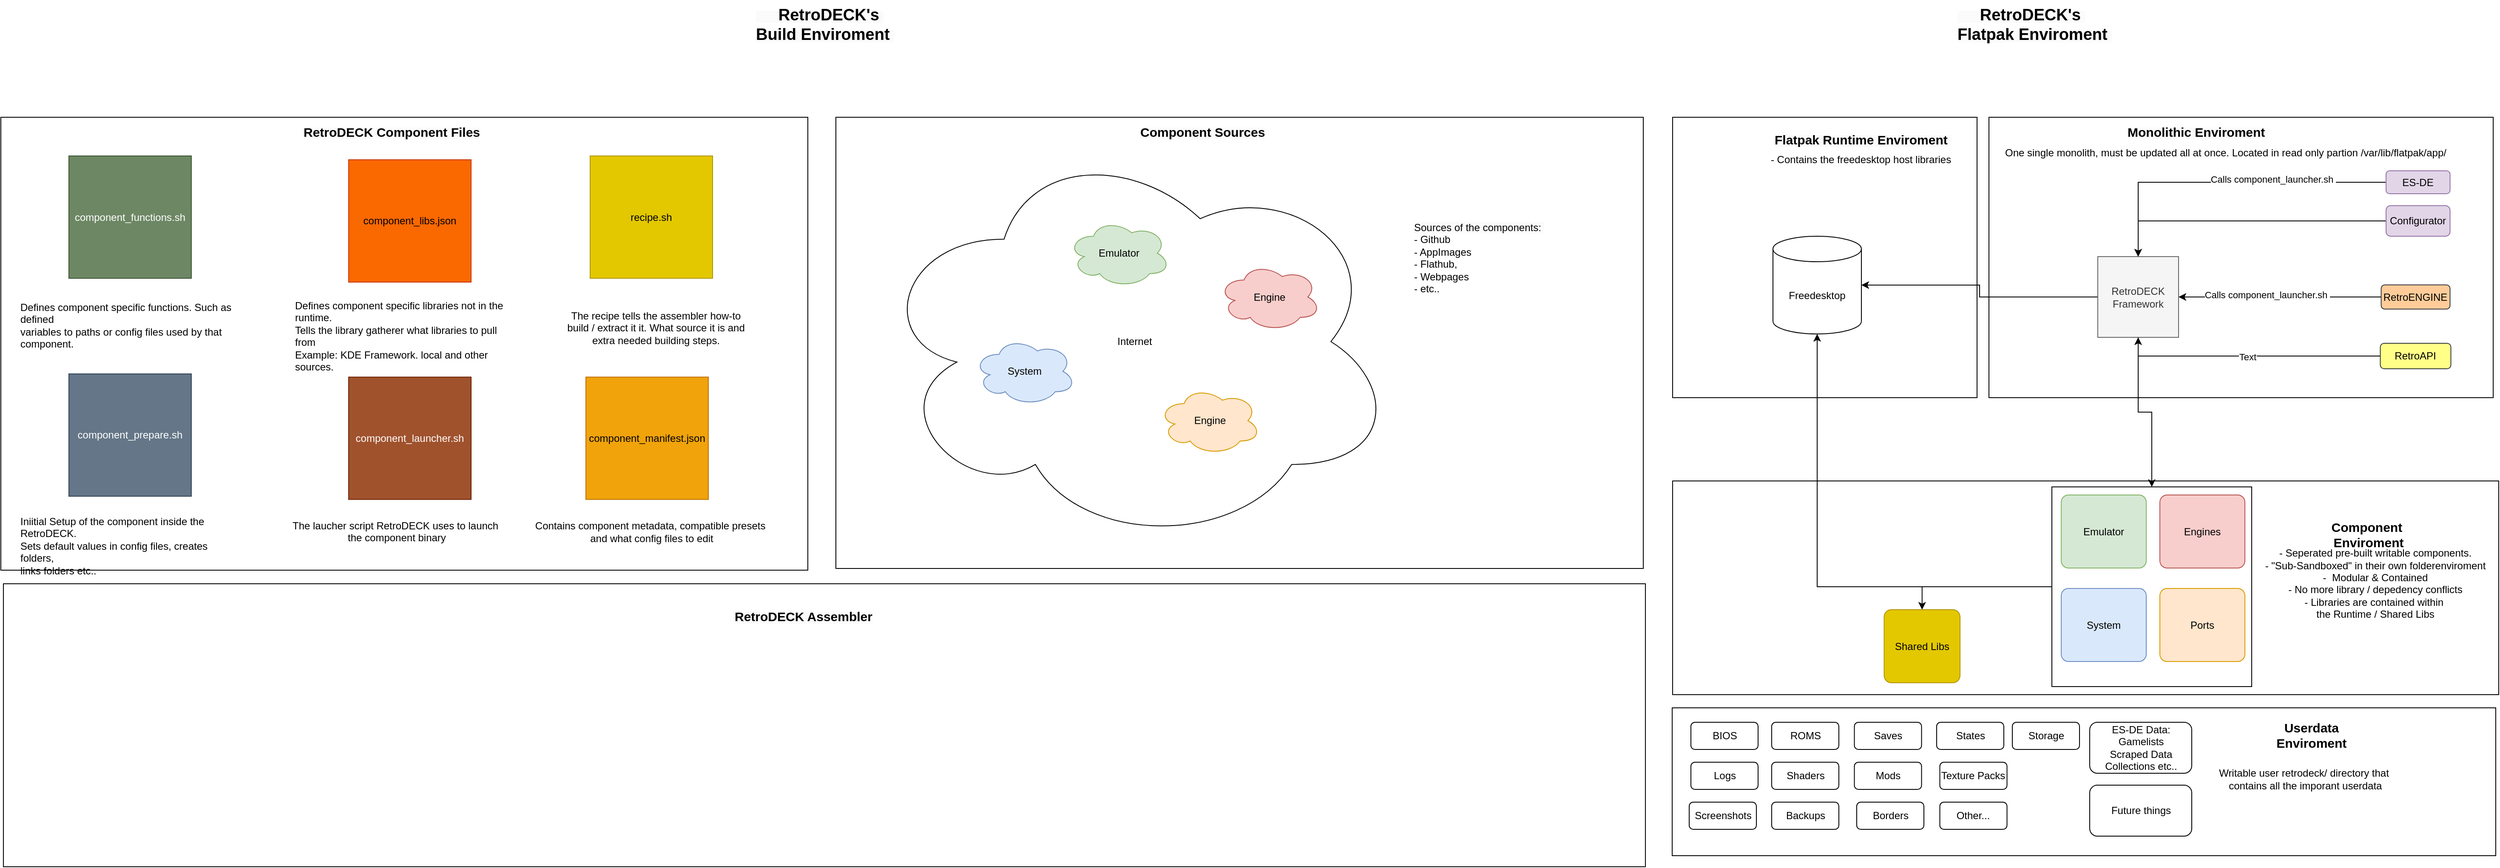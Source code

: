 <mxfile version="26.1.1">
  <diagram id="C5RBs43oDa-KdzZeNtuy" name="Page-1">
    <mxGraphModel dx="3341" dy="982" grid="0" gridSize="10" guides="1" tooltips="1" connect="1" arrows="1" fold="1" page="1" pageScale="1" pageWidth="827" pageHeight="1169" math="0" shadow="0">
      <root>
        <mxCell id="WIyWlLk6GJQsqaUBKTNV-0" />
        <mxCell id="WIyWlLk6GJQsqaUBKTNV-1" parent="WIyWlLk6GJQsqaUBKTNV-0" />
        <mxCell id="R8GE2cncRJ5NsJc9hilz-21" value="" style="rounded=0;whiteSpace=wrap;html=1;" parent="WIyWlLk6GJQsqaUBKTNV-1" vertex="1">
          <mxGeometry x="-1515" y="254" width="949" height="533" as="geometry" />
        </mxCell>
        <mxCell id="qwhE0w0FxsXlQZNN2_wr-5" value="" style="rounded=0;whiteSpace=wrap;html=1;" parent="WIyWlLk6GJQsqaUBKTNV-1" vertex="1">
          <mxGeometry x="451" y="254" width="358" height="330" as="geometry" />
        </mxCell>
        <mxCell id="OuoUqL45pFMJoiZTeWef-0" value="" style="rounded=0;whiteSpace=wrap;html=1;" parent="WIyWlLk6GJQsqaUBKTNV-1" vertex="1">
          <mxGeometry x="823" y="254" width="593" height="330" as="geometry" />
        </mxCell>
        <mxCell id="OuoUqL45pFMJoiZTeWef-11" value="One single monolith, must be updated all at once. Located in read only partion /var/lib/flatpak/app/" style="text;html=1;align=center;verticalAlign=middle;resizable=0;points=[];autosize=1;strokeColor=none;fillColor=none;" parent="WIyWlLk6GJQsqaUBKTNV-1" vertex="1">
          <mxGeometry x="832" y="283" width="537" height="26" as="geometry" />
        </mxCell>
        <mxCell id="OuoUqL45pFMJoiZTeWef-20" value="" style="rounded=0;whiteSpace=wrap;html=1;" parent="WIyWlLk6GJQsqaUBKTNV-1" vertex="1">
          <mxGeometry x="450.5" y="949" width="968.5" height="174" as="geometry" />
        </mxCell>
        <mxCell id="OuoUqL45pFMJoiZTeWef-32" value="&lt;span style=&quot;color: rgba(0, 0, 0, 0); font-family: monospace; font-size: 0px; text-align: start; text-wrap-mode: nowrap;&quot;&gt;%3CmxGraphModel%3E%3Croot%3E%3CmxCell%20id%3D%220%22%2F%3E%3CmxCell%20id%3D%221%22%20parent%3D%220%22%2F%3E%3CmxCell%20id%3D%222%22%20value%3D%22The%20user%2C%20you!%22%20style%3D%22shape%3DumlActor%3BverticalLabelPosition%3Dbottom%3BverticalAlign%3Dtop%3Bhtml%3D1%3BoutlineConnect%3D0%3B%22%20vertex%3D%221%22%20parent%3D%221%22%3E%3CmxGeometry%20x%3D%221028%22%20y%3D%22425%22%20width%3D%2262%22%20height%3D%22115%22%20as%3D%22geometry%22%2F%3E%3C%2FmxCell%3E%3C%2Froot%3E%3C%2FmxGraphModel%3E&lt;/span&gt;&lt;span style=&quot;color: rgba(0, 0, 0, 0); font-family: monospace; font-size: 0px; text-align: start; text-wrap-mode: nowrap;&quot;&gt;%3CmxGraphModel%3E%3Croot%3E%3CmxCell%20id%3D%220%22%2F%3E%3CmxCell%20id%3D%221%22%20parent%3D%220%22%2F%3E%3CmxCell%20id%3D%222%22%20value%3D%22The%20user%2C%20you!%22%20style%3D%22shape%3DumlActor%3BverticalLabelPosition%3Dbottom%3BverticalAlign%3Dtop%3Bhtml%3D1%3BoutlineConnect%3D0%3B%22%20vertex%3D%221%22%20parent%3D%221%22%3E%3CmxGeometry%20x%3D%221028%22%20y%3D%22425%22%20width%3D%2262%22%20height%3D%22115%22%20as%3D%22geometry%22%2F%3E%3C%2FmxCell%3E%3C%2Froot%3E%3C%2FmxGraphModel%3E&lt;/span&gt;" style="rounded=0;whiteSpace=wrap;html=1;" parent="WIyWlLk6GJQsqaUBKTNV-1" vertex="1">
          <mxGeometry x="451" y="682" width="971.5" height="251.5" as="geometry" />
        </mxCell>
        <mxCell id="OuoUqL45pFMJoiZTeWef-33" value="&lt;b&gt;&lt;font style=&quot;font-size: 15px;&quot;&gt;Component&amp;nbsp;&lt;/font&gt;&lt;/b&gt;&lt;div&gt;&lt;b&gt;&lt;font style=&quot;font-size: 15px;&quot;&gt;&lt;span style=&quot;background-color: transparent; color: light-dark(rgb(0, 0, 0), rgb(255, 255, 255));&quot;&gt;Enviroment&lt;/span&gt;&lt;/font&gt;&lt;/b&gt;&lt;/div&gt;" style="text;html=1;align=center;verticalAlign=middle;resizable=0;points=[];autosize=1;strokeColor=none;fillColor=#FFFFFF;" parent="WIyWlLk6GJQsqaUBKTNV-1" vertex="1">
          <mxGeometry x="1216" y="720.5" width="106" height="48" as="geometry" />
        </mxCell>
        <mxCell id="qwhE0w0FxsXlQZNN2_wr-10" style="edgeStyle=orthogonalEdgeStyle;rounded=0;orthogonalLoop=1;jettySize=auto;html=1;exitX=0;exitY=0.5;exitDx=0;exitDy=0;entryX=0.5;entryY=0;entryDx=0;entryDy=0;" parent="WIyWlLk6GJQsqaUBKTNV-1" source="qwhE0w0FxsXlQZNN2_wr-2" target="R8GE2cncRJ5NsJc9hilz-14" edge="1">
          <mxGeometry relative="1" as="geometry" />
        </mxCell>
        <mxCell id="FgqwCqBZ75LpmGlxzHzh-0" style="edgeStyle=orthogonalEdgeStyle;rounded=0;orthogonalLoop=1;jettySize=auto;html=1;" edge="1" parent="WIyWlLk6GJQsqaUBKTNV-1" source="qwhE0w0FxsXlQZNN2_wr-2" target="qwhE0w0FxsXlQZNN2_wr-6">
          <mxGeometry relative="1" as="geometry" />
        </mxCell>
        <mxCell id="qwhE0w0FxsXlQZNN2_wr-2" value="" style="whiteSpace=wrap;html=1;aspect=fixed;" parent="WIyWlLk6GJQsqaUBKTNV-1" vertex="1">
          <mxGeometry x="897" y="689" width="235" height="235" as="geometry" />
        </mxCell>
        <mxCell id="OuoUqL45pFMJoiZTeWef-26" value="System" style="rounded=1;arcSize=10;whiteSpace=wrap;html=1;align=center;fillColor=#dae8fc;strokeColor=#6c8ebf;" parent="WIyWlLk6GJQsqaUBKTNV-1" vertex="1">
          <mxGeometry x="908" y="808.5" width="100" height="86" as="geometry" />
        </mxCell>
        <mxCell id="OuoUqL45pFMJoiZTeWef-28" value="Emulator" style="rounded=1;arcSize=10;whiteSpace=wrap;html=1;align=center;fillColor=#d5e8d4;strokeColor=#82b366;" parent="WIyWlLk6GJQsqaUBKTNV-1" vertex="1">
          <mxGeometry x="908" y="698.5" width="100" height="86" as="geometry" />
        </mxCell>
        <mxCell id="OuoUqL45pFMJoiZTeWef-27" value="Engines" style="rounded=1;arcSize=10;whiteSpace=wrap;html=1;align=center;fillColor=#f8cecc;strokeColor=#b85450;" parent="WIyWlLk6GJQsqaUBKTNV-1" vertex="1">
          <mxGeometry x="1024" y="698.5" width="100" height="86" as="geometry" />
        </mxCell>
        <mxCell id="74874o3dXP4FYjgvOYhN-67" value="&lt;b style=&quot;forced-color-adjust: none; color: rgb(0, 0, 0); font-family: Helvetica; font-size: 12px; font-style: normal; font-variant-ligatures: normal; font-variant-caps: normal; letter-spacing: normal; orphans: 2; text-align: center; text-indent: 0px; text-transform: none; widows: 2; word-spacing: 0px; -webkit-text-stroke-width: 0px; white-space: nowrap; background-color: rgb(251, 251, 251); text-decoration-thickness: initial; text-decoration-style: initial; text-decoration-color: initial;&quot;&gt;&lt;font style=&quot;forced-color-adjust: none; font-size: 15px;&quot;&gt;&lt;br style=&quot;forced-color-adjust: none;&quot;&gt;Monolithic&amp;nbsp;&lt;span style=&quot;forced-color-adjust: none; background-color: transparent; color: light-dark(rgb(0, 0, 0), rgb(255, 255, 255));&quot;&gt;Enviroment&amp;nbsp;&lt;/span&gt;&lt;/font&gt;&lt;/b&gt;" style="text;whiteSpace=wrap;html=1;" parent="WIyWlLk6GJQsqaUBKTNV-1" vertex="1">
          <mxGeometry x="983.75" y="238" width="195" height="58" as="geometry" />
        </mxCell>
        <mxCell id="74874o3dXP4FYjgvOYhN-69" value="&lt;b&gt;&lt;font style=&quot;font-size: 15px;&quot;&gt;Userdata&amp;nbsp;&lt;/font&gt;&lt;/b&gt;&lt;div&gt;&lt;b&gt;&lt;font style=&quot;font-size: 15px;&quot;&gt;&lt;span style=&quot;background-color: transparent; color: light-dark(rgb(0, 0, 0), rgb(255, 255, 255));&quot;&gt;Enviroment&amp;nbsp;&lt;/span&gt;&lt;/font&gt;&lt;/b&gt;&lt;/div&gt;" style="text;html=1;align=center;verticalAlign=middle;resizable=0;points=[];autosize=1;strokeColor=none;fillColor=none;" parent="WIyWlLk6GJQsqaUBKTNV-1" vertex="1">
          <mxGeometry x="1151.5" y="957" width="105" height="48" as="geometry" />
        </mxCell>
        <mxCell id="74874o3dXP4FYjgvOYhN-70" value="&lt;b style=&quot;forced-color-adjust: none; color: rgb(0, 0, 0); font-family: Helvetica; font-style: normal; font-variant-ligatures: normal; font-variant-caps: normal; letter-spacing: normal; orphans: 2; text-align: center; text-indent: 0px; text-transform: none; widows: 2; word-spacing: 0px; -webkit-text-stroke-width: 0px; white-space: nowrap; background-color: rgb(251, 251, 251); text-decoration-thickness: initial; text-decoration-style: initial; text-decoration-color: initial;&quot;&gt;&lt;font style=&quot;forced-color-adjust: none; font-size: 19px;&quot;&gt;&amp;nbsp; &amp;nbsp; &amp;nbsp;RetroDECK&#39;s&amp;nbsp;&lt;/font&gt;&lt;/b&gt;&lt;div&gt;&lt;b style=&quot;forced-color-adjust: none; color: rgb(0, 0, 0); font-family: Helvetica; font-style: normal; font-variant-ligatures: normal; font-variant-caps: normal; letter-spacing: normal; orphans: 2; text-align: center; text-indent: 0px; text-transform: none; widows: 2; word-spacing: 0px; -webkit-text-stroke-width: 0px; white-space: nowrap; background-color: rgb(251, 251, 251); text-decoration-thickness: initial; text-decoration-style: initial; text-decoration-color: initial;&quot;&gt;&lt;font style=&quot;forced-color-adjust: none; font-size: 19px;&quot;&gt;Flatpak&amp;nbsp;&lt;span style=&quot;forced-color-adjust: none; background-color: transparent; color: light-dark(rgb(0, 0, 0), rgb(255, 255, 255));&quot;&gt;Enviroment&amp;nbsp;&lt;/span&gt;&lt;/font&gt;&lt;/b&gt;&lt;/div&gt;" style="text;whiteSpace=wrap;html=1;" parent="WIyWlLk6GJQsqaUBKTNV-1" vertex="1">
          <mxGeometry x="783.5" y="116" width="216" height="58" as="geometry" />
        </mxCell>
        <mxCell id="qwhE0w0FxsXlQZNN2_wr-4" style="edgeStyle=orthogonalEdgeStyle;rounded=0;orthogonalLoop=1;jettySize=auto;html=1;" parent="WIyWlLk6GJQsqaUBKTNV-1" source="74874o3dXP4FYjgvOYhN-71" target="qwhE0w0FxsXlQZNN2_wr-2" edge="1">
          <mxGeometry relative="1" as="geometry" />
        </mxCell>
        <mxCell id="FgqwCqBZ75LpmGlxzHzh-3" style="edgeStyle=orthogonalEdgeStyle;rounded=0;orthogonalLoop=1;jettySize=auto;html=1;" edge="1" parent="WIyWlLk6GJQsqaUBKTNV-1" source="74874o3dXP4FYjgvOYhN-71" target="qwhE0w0FxsXlQZNN2_wr-6">
          <mxGeometry relative="1" as="geometry" />
        </mxCell>
        <mxCell id="74874o3dXP4FYjgvOYhN-71" value="RetroDECK&lt;div&gt;Framework&lt;/div&gt;" style="whiteSpace=wrap;html=1;aspect=fixed;fillColor=#f5f5f5;fontColor=#333333;strokeColor=#666666;" parent="WIyWlLk6GJQsqaUBKTNV-1" vertex="1">
          <mxGeometry x="951" y="418" width="95" height="95" as="geometry" />
        </mxCell>
        <mxCell id="74874o3dXP4FYjgvOYhN-87" value="- Seperated pre-built writable&amp;nbsp;&lt;span style=&quot;background-color: transparent; color: light-dark(rgb(0, 0, 0), rgb(255, 255, 255));&quot;&gt;components.&lt;/span&gt;&lt;div&gt;- &quot;Sub-Sandboxed&quot; in their own folderenviroment&lt;/div&gt;&lt;div&gt;-&amp;nbsp;&amp;nbsp;&lt;span style=&quot;background-color: transparent; color: light-dark(rgb(0, 0, 0), rgb(255, 255, 255));&quot;&gt;Modular &amp;amp;&amp;nbsp;&lt;/span&gt;&lt;span style=&quot;background-color: transparent; color: light-dark(rgb(0, 0, 0), rgb(255, 255, 255));&quot;&gt;Contained&lt;/span&gt;&lt;/div&gt;&lt;div&gt;- No more library / depedency conflicts&lt;/div&gt;&lt;div&gt;- Libraries are contained within&amp;nbsp;&lt;/div&gt;&lt;div&gt;the Runtime / Shared Libs&lt;/div&gt;&lt;div&gt;&lt;br&gt;&lt;/div&gt;" style="text;html=1;align=center;verticalAlign=middle;resizable=0;points=[];autosize=1;strokeColor=none;fillColor=none;" parent="WIyWlLk6GJQsqaUBKTNV-1" vertex="1">
          <mxGeometry x="1138" y="753" width="277" height="113" as="geometry" />
        </mxCell>
        <mxCell id="LUuH9SyjZkvYcnt7Q3XS-6" value="ES-DE Data:&lt;div&gt;Gamelists&lt;/div&gt;&lt;div&gt;Scraped Data&lt;/div&gt;&lt;div&gt;Collections etc..&lt;/div&gt;" style="rounded=1;whiteSpace=wrap;html=1;" parent="WIyWlLk6GJQsqaUBKTNV-1" vertex="1">
          <mxGeometry x="941.5" y="966" width="120" height="60" as="geometry" />
        </mxCell>
        <mxCell id="LUuH9SyjZkvYcnt7Q3XS-7" value="BIOS" style="rounded=1;whiteSpace=wrap;html=1;" parent="WIyWlLk6GJQsqaUBKTNV-1" vertex="1">
          <mxGeometry x="472.5" y="966" width="79" height="32" as="geometry" />
        </mxCell>
        <mxCell id="LUuH9SyjZkvYcnt7Q3XS-8" value="ROMS" style="rounded=1;whiteSpace=wrap;html=1;" parent="WIyWlLk6GJQsqaUBKTNV-1" vertex="1">
          <mxGeometry x="567.5" y="966" width="79" height="32" as="geometry" />
        </mxCell>
        <mxCell id="LUuH9SyjZkvYcnt7Q3XS-9" value="Saves" style="rounded=1;whiteSpace=wrap;html=1;" parent="WIyWlLk6GJQsqaUBKTNV-1" vertex="1">
          <mxGeometry x="664.75" y="966" width="79" height="32" as="geometry" />
        </mxCell>
        <mxCell id="LUuH9SyjZkvYcnt7Q3XS-10" value="States" style="rounded=1;whiteSpace=wrap;html=1;" parent="WIyWlLk6GJQsqaUBKTNV-1" vertex="1">
          <mxGeometry x="761.5" y="966" width="79" height="32" as="geometry" />
        </mxCell>
        <mxCell id="LUuH9SyjZkvYcnt7Q3XS-14" value="Logs" style="rounded=1;whiteSpace=wrap;html=1;" parent="WIyWlLk6GJQsqaUBKTNV-1" vertex="1">
          <mxGeometry x="472.5" y="1013" width="79" height="32" as="geometry" />
        </mxCell>
        <mxCell id="LUuH9SyjZkvYcnt7Q3XS-15" value="Shaders" style="rounded=1;whiteSpace=wrap;html=1;" parent="WIyWlLk6GJQsqaUBKTNV-1" vertex="1">
          <mxGeometry x="567.5" y="1013" width="79" height="32" as="geometry" />
        </mxCell>
        <mxCell id="LUuH9SyjZkvYcnt7Q3XS-16" value="Mods" style="rounded=1;whiteSpace=wrap;html=1;" parent="WIyWlLk6GJQsqaUBKTNV-1" vertex="1">
          <mxGeometry x="664.75" y="1013" width="79" height="32" as="geometry" />
        </mxCell>
        <mxCell id="LUuH9SyjZkvYcnt7Q3XS-17" value="Texture Packs" style="rounded=1;whiteSpace=wrap;html=1;" parent="WIyWlLk6GJQsqaUBKTNV-1" vertex="1">
          <mxGeometry x="765.25" y="1013" width="79" height="32" as="geometry" />
        </mxCell>
        <mxCell id="LUuH9SyjZkvYcnt7Q3XS-18" value="Screenshots" style="rounded=1;whiteSpace=wrap;html=1;" parent="WIyWlLk6GJQsqaUBKTNV-1" vertex="1">
          <mxGeometry x="470.5" y="1060" width="79" height="32" as="geometry" />
        </mxCell>
        <mxCell id="LUuH9SyjZkvYcnt7Q3XS-19" value="Backups" style="rounded=1;whiteSpace=wrap;html=1;" parent="WIyWlLk6GJQsqaUBKTNV-1" vertex="1">
          <mxGeometry x="567.5" y="1060" width="79" height="32" as="geometry" />
        </mxCell>
        <mxCell id="LUuH9SyjZkvYcnt7Q3XS-22" value="Future things" style="rounded=1;whiteSpace=wrap;html=1;" parent="WIyWlLk6GJQsqaUBKTNV-1" vertex="1">
          <mxGeometry x="941.5" y="1040" width="120" height="60" as="geometry" />
        </mxCell>
        <mxCell id="LUuH9SyjZkvYcnt7Q3XS-23" value="Writable user retrodeck/ directory that&lt;div&gt;&amp;nbsp;contains all the imporant userdata&lt;/div&gt;" style="text;html=1;align=center;verticalAlign=middle;resizable=0;points=[];autosize=1;strokeColor=none;fillColor=none;" parent="WIyWlLk6GJQsqaUBKTNV-1" vertex="1">
          <mxGeometry x="1083.5" y="1012" width="218" height="41" as="geometry" />
        </mxCell>
        <mxCell id="LUuH9SyjZkvYcnt7Q3XS-27" value="Borders" style="rounded=1;whiteSpace=wrap;html=1;" parent="WIyWlLk6GJQsqaUBKTNV-1" vertex="1">
          <mxGeometry x="667.5" y="1060" width="79" height="32" as="geometry" />
        </mxCell>
        <mxCell id="LUuH9SyjZkvYcnt7Q3XS-28" value="Other..." style="rounded=1;whiteSpace=wrap;html=1;" parent="WIyWlLk6GJQsqaUBKTNV-1" vertex="1">
          <mxGeometry x="765.25" y="1060" width="79" height="32" as="geometry" />
        </mxCell>
        <mxCell id="LUuH9SyjZkvYcnt7Q3XS-54" style="edgeStyle=orthogonalEdgeStyle;rounded=0;orthogonalLoop=1;jettySize=auto;html=1;entryX=1;entryY=0.5;entryDx=0;entryDy=0;" parent="WIyWlLk6GJQsqaUBKTNV-1" source="LUuH9SyjZkvYcnt7Q3XS-32" target="74874o3dXP4FYjgvOYhN-71" edge="1">
          <mxGeometry relative="1" as="geometry" />
        </mxCell>
        <mxCell id="FgqwCqBZ75LpmGlxzHzh-33" value="Calls component_launcher.sh&amp;nbsp;" style="edgeLabel;html=1;align=center;verticalAlign=middle;resizable=0;points=[];" vertex="1" connectable="0" parent="LUuH9SyjZkvYcnt7Q3XS-54">
          <mxGeometry x="0.129" y="-3" relative="1" as="geometry">
            <mxPoint as="offset" />
          </mxGeometry>
        </mxCell>
        <mxCell id="LUuH9SyjZkvYcnt7Q3XS-32" value="RetroENGINE" style="rounded=1;whiteSpace=wrap;html=1;fillColor=#ffcc99;strokeColor=#36393d;" parent="WIyWlLk6GJQsqaUBKTNV-1" vertex="1">
          <mxGeometry x="1284.25" y="451.25" width="81" height="28.5" as="geometry" />
        </mxCell>
        <mxCell id="LUuH9SyjZkvYcnt7Q3XS-53" style="edgeStyle=orthogonalEdgeStyle;rounded=0;orthogonalLoop=1;jettySize=auto;html=1;" parent="WIyWlLk6GJQsqaUBKTNV-1" source="LUuH9SyjZkvYcnt7Q3XS-33" target="74874o3dXP4FYjgvOYhN-71" edge="1">
          <mxGeometry relative="1" as="geometry" />
        </mxCell>
        <mxCell id="FgqwCqBZ75LpmGlxzHzh-37" value="Text" style="edgeLabel;html=1;align=center;verticalAlign=middle;resizable=0;points=[];" vertex="1" connectable="0" parent="LUuH9SyjZkvYcnt7Q3XS-53">
          <mxGeometry x="0.025" y="1" relative="1" as="geometry">
            <mxPoint as="offset" />
          </mxGeometry>
        </mxCell>
        <mxCell id="LUuH9SyjZkvYcnt7Q3XS-33" value="RetroAPI" style="rounded=1;whiteSpace=wrap;html=1;fillColor=#ffff88;strokeColor=#36393d;" parent="WIyWlLk6GJQsqaUBKTNV-1" vertex="1">
          <mxGeometry x="1283.25" y="520" width="83" height="30" as="geometry" />
        </mxCell>
        <mxCell id="LUuH9SyjZkvYcnt7Q3XS-51" style="edgeStyle=orthogonalEdgeStyle;rounded=0;orthogonalLoop=1;jettySize=auto;html=1;entryX=0.5;entryY=0;entryDx=0;entryDy=0;" parent="WIyWlLk6GJQsqaUBKTNV-1" source="LUuH9SyjZkvYcnt7Q3XS-34" target="74874o3dXP4FYjgvOYhN-71" edge="1">
          <mxGeometry relative="1" as="geometry" />
        </mxCell>
        <mxCell id="LUuH9SyjZkvYcnt7Q3XS-34" value="Configurator" style="rounded=1;whiteSpace=wrap;html=1;fillColor=#e1d5e7;strokeColor=#9673a6;" parent="WIyWlLk6GJQsqaUBKTNV-1" vertex="1">
          <mxGeometry x="1290" y="358" width="75.25" height="36" as="geometry" />
        </mxCell>
        <mxCell id="FgqwCqBZ75LpmGlxzHzh-5" style="edgeStyle=orthogonalEdgeStyle;rounded=0;orthogonalLoop=1;jettySize=auto;html=1;entryX=0.5;entryY=0;entryDx=0;entryDy=0;" edge="1" parent="WIyWlLk6GJQsqaUBKTNV-1" source="LUuH9SyjZkvYcnt7Q3XS-55" target="74874o3dXP4FYjgvOYhN-71">
          <mxGeometry relative="1" as="geometry" />
        </mxCell>
        <mxCell id="FgqwCqBZ75LpmGlxzHzh-32" value="Calls component_launcher.sh&amp;nbsp;" style="edgeLabel;html=1;align=center;verticalAlign=middle;resizable=0;points=[];" vertex="1" connectable="0" parent="FgqwCqBZ75LpmGlxzHzh-5">
          <mxGeometry x="-0.298" y="-4" relative="1" as="geometry">
            <mxPoint as="offset" />
          </mxGeometry>
        </mxCell>
        <mxCell id="LUuH9SyjZkvYcnt7Q3XS-55" value="ES-DE" style="rounded=1;whiteSpace=wrap;html=1;fillColor=#e1d5e7;strokeColor=#9673a6;" parent="WIyWlLk6GJQsqaUBKTNV-1" vertex="1">
          <mxGeometry x="1290" y="317" width="75.25" height="27" as="geometry" />
        </mxCell>
        <mxCell id="PcwapTqyj1EnNx2tt5-G-0" value="&lt;div&gt;Ports&lt;/div&gt;" style="rounded=1;arcSize=10;whiteSpace=wrap;html=1;align=center;fillColor=#ffe6cc;strokeColor=#d79b00;" parent="WIyWlLk6GJQsqaUBKTNV-1" vertex="1">
          <mxGeometry x="1024" y="808.5" width="100" height="86" as="geometry" />
        </mxCell>
        <mxCell id="PcwapTqyj1EnNx2tt5-G-30" value="Storage" style="rounded=1;whiteSpace=wrap;html=1;" parent="WIyWlLk6GJQsqaUBKTNV-1" vertex="1">
          <mxGeometry x="850.5" y="966" width="79" height="32" as="geometry" />
        </mxCell>
        <mxCell id="R8GE2cncRJ5NsJc9hilz-3" value="&lt;b style=&quot;forced-color-adjust: none; color: rgb(0, 0, 0); font-family: Helvetica; font-style: normal; font-variant-ligatures: normal; font-variant-caps: normal; letter-spacing: normal; orphans: 2; text-align: center; text-indent: 0px; text-transform: none; widows: 2; word-spacing: 0px; -webkit-text-stroke-width: 0px; white-space: nowrap; background-color: rgb(251, 251, 251); text-decoration-thickness: initial; text-decoration-style: initial; text-decoration-color: initial;&quot;&gt;&lt;font style=&quot;forced-color-adjust: none; font-size: 19px;&quot;&gt;&amp;nbsp; &amp;nbsp; &amp;nbsp;RetroDECK&#39;s&amp;nbsp;&lt;/font&gt;&lt;/b&gt;&lt;div&gt;&lt;b style=&quot;forced-color-adjust: none; color: rgb(0, 0, 0); font-family: Helvetica; font-style: normal; font-variant-ligatures: normal; font-variant-caps: normal; letter-spacing: normal; orphans: 2; text-align: center; text-indent: 0px; text-transform: none; widows: 2; word-spacing: 0px; -webkit-text-stroke-width: 0px; white-space: nowrap; background-color: rgb(251, 251, 251); text-decoration-thickness: initial; text-decoration-style: initial; text-decoration-color: initial;&quot;&gt;&lt;font style=&quot;forced-color-adjust: none; font-size: 19px;&quot;&gt;Build&amp;nbsp;&lt;span style=&quot;forced-color-adjust: none; background-color: transparent; color: light-dark(rgb(0, 0, 0), rgb(255, 255, 255));&quot;&gt;Enviroment&amp;nbsp;&lt;/span&gt;&lt;/font&gt;&lt;/b&gt;&lt;/div&gt;" style="text;whiteSpace=wrap;html=1;" parent="WIyWlLk6GJQsqaUBKTNV-1" vertex="1">
          <mxGeometry x="-629" y="116" width="216" height="58" as="geometry" />
        </mxCell>
        <mxCell id="R8GE2cncRJ5NsJc9hilz-7" value="&lt;span style=&quot;color: rgb(0, 0, 0); font-family: Helvetica; font-size: 12px; font-style: normal; font-variant-ligatures: normal; font-variant-caps: normal; font-weight: 400; letter-spacing: normal; orphans: 2; text-align: center; text-indent: 0px; text-transform: none; widows: 2; word-spacing: 0px; -webkit-text-stroke-width: 0px; white-space: nowrap; background-color: rgb(251, 251, 251); text-decoration-thickness: initial; text-decoration-style: initial; text-decoration-color: initial; display: inline !important; float: none;&quot;&gt;Sources of the components&lt;/span&gt;&lt;div style=&quot;forced-color-adjust: none; color: rgb(0, 0, 0); font-family: Helvetica; font-size: 12px; font-style: normal; font-variant-ligatures: normal; font-variant-caps: normal; font-weight: 400; letter-spacing: normal; orphans: 2; text-align: center; text-indent: 0px; text-transform: none; widows: 2; word-spacing: 0px; -webkit-text-stroke-width: 0px; white-space: nowrap; background-color: rgb(251, 251, 251); text-decoration-thickness: initial; text-decoration-style: initial; text-decoration-color: initial;&quot;&gt;Github, AppImages, Flathub,&amp;nbsp;&lt;/div&gt;&lt;div style=&quot;forced-color-adjust: none; color: rgb(0, 0, 0); font-family: Helvetica; font-size: 12px; font-style: normal; font-variant-ligatures: normal; font-variant-caps: normal; font-weight: 400; letter-spacing: normal; orphans: 2; text-align: center; text-indent: 0px; text-transform: none; widows: 2; word-spacing: 0px; -webkit-text-stroke-width: 0px; white-space: nowrap; background-color: rgb(251, 251, 251); text-decoration-thickness: initial; text-decoration-style: initial; text-decoration-color: initial;&quot;&gt;Web, etc..&lt;/div&gt;" style="rounded=0;whiteSpace=wrap;html=1;" parent="WIyWlLk6GJQsqaUBKTNV-1" vertex="1">
          <mxGeometry x="-533" y="254" width="949.5" height="531" as="geometry" />
        </mxCell>
        <mxCell id="R8GE2cncRJ5NsJc9hilz-8" value="&lt;b style=&quot;forced-color-adjust: none; color: rgb(0, 0, 0); font-family: Helvetica; font-size: 12px; font-style: normal; font-variant-ligatures: normal; font-variant-caps: normal; letter-spacing: normal; orphans: 2; text-align: center; text-indent: 0px; text-transform: none; widows: 2; word-spacing: 0px; -webkit-text-stroke-width: 0px; white-space: nowrap; background-color: rgb(251, 251, 251); text-decoration-thickness: initial; text-decoration-style: initial; text-decoration-color: initial;&quot;&gt;&lt;font style=&quot;forced-color-adjust: none; font-size: 15px;&quot;&gt;&lt;br style=&quot;forced-color-adjust: none;&quot;&gt;Component Sources&lt;/font&gt;&lt;/b&gt;" style="text;whiteSpace=wrap;html=1;" parent="WIyWlLk6GJQsqaUBKTNV-1" vertex="1">
          <mxGeometry x="-177" y="238" width="195" height="58" as="geometry" />
        </mxCell>
        <mxCell id="R8GE2cncRJ5NsJc9hilz-9" value="Internet" style="ellipse;shape=cloud;whiteSpace=wrap;html=1;" parent="WIyWlLk6GJQsqaUBKTNV-1" vertex="1">
          <mxGeometry x="-489" y="277" width="615" height="482" as="geometry" />
        </mxCell>
        <mxCell id="OuoUqL45pFMJoiZTeWef-2" value="System" style="ellipse;shape=cloud;whiteSpace=wrap;html=1;fillColor=#dae8fc;strokeColor=#6c8ebf;" parent="WIyWlLk6GJQsqaUBKTNV-1" vertex="1">
          <mxGeometry x="-371" y="513" width="120" height="80" as="geometry" />
        </mxCell>
        <mxCell id="OuoUqL45pFMJoiZTeWef-4" value="Emulator" style="ellipse;shape=cloud;whiteSpace=wrap;html=1;fillColor=#d5e8d4;strokeColor=#82b366;" parent="WIyWlLk6GJQsqaUBKTNV-1" vertex="1">
          <mxGeometry x="-260" y="374" width="120" height="80" as="geometry" />
        </mxCell>
        <mxCell id="OuoUqL45pFMJoiZTeWef-5" value="Engine" style="ellipse;shape=cloud;whiteSpace=wrap;html=1;fillColor=#f8cecc;strokeColor=#b85450;" parent="WIyWlLk6GJQsqaUBKTNV-1" vertex="1">
          <mxGeometry x="-83" y="425.5" width="120" height="80" as="geometry" />
        </mxCell>
        <mxCell id="PcwapTqyj1EnNx2tt5-G-4" value="Engine" style="ellipse;shape=cloud;whiteSpace=wrap;html=1;fillColor=#ffe6cc;strokeColor=#d79b00;" parent="WIyWlLk6GJQsqaUBKTNV-1" vertex="1">
          <mxGeometry x="-153.5" y="571" width="120" height="80" as="geometry" />
        </mxCell>
        <mxCell id="R8GE2cncRJ5NsJc9hilz-12" value="&lt;span style=&quot;color: rgb(0, 0, 0); font-family: Helvetica; font-size: 12px; font-style: normal; font-variant-ligatures: normal; font-variant-caps: normal; font-weight: 400; letter-spacing: normal; orphans: 2; text-align: center; text-indent: 0px; text-transform: none; widows: 2; word-spacing: 0px; -webkit-text-stroke-width: 0px; white-space: nowrap; background-color: rgb(251, 251, 251); text-decoration-thickness: initial; text-decoration-style: initial; text-decoration-color: initial; display: inline !important; float: none;&quot;&gt;Sources of the components:&amp;nbsp;&lt;/span&gt;&lt;div&gt;&lt;span style=&quot;text-align: center; text-wrap-mode: nowrap;&quot;&gt;- Github&lt;/span&gt;&lt;/div&gt;&lt;div&gt;&lt;span style=&quot;text-align: center; text-wrap-mode: nowrap;&quot;&gt;- AppImages&lt;/span&gt;&lt;/div&gt;&lt;div&gt;&lt;span style=&quot;text-align: center; text-wrap-mode: nowrap;&quot;&gt;- Flathub,&amp;nbsp;&lt;/span&gt;&lt;/div&gt;&lt;div&gt;&lt;span style=&quot;text-align: center; text-wrap-mode: nowrap;&quot;&gt;- Webpages&lt;/span&gt;&lt;/div&gt;&lt;div&gt;&lt;span style=&quot;text-align: center; text-wrap-mode: nowrap;&quot;&gt;- etc..&lt;/span&gt;&lt;/div&gt;" style="text;whiteSpace=wrap;html=1;" parent="WIyWlLk6GJQsqaUBKTNV-1" vertex="1">
          <mxGeometry x="145" y="370.0" width="198.84" height="65" as="geometry" />
        </mxCell>
        <mxCell id="R8GE2cncRJ5NsJc9hilz-14" value="&lt;div&gt;Shared Libs&lt;/div&gt;" style="rounded=1;arcSize=10;whiteSpace=wrap;html=1;align=center;fillColor=#e3c800;strokeColor=#B09500;fontColor=#000000;" parent="WIyWlLk6GJQsqaUBKTNV-1" vertex="1">
          <mxGeometry x="699.75" y="833.5" width="89.25" height="86" as="geometry" />
        </mxCell>
        <mxCell id="qwhE0w0FxsXlQZNN2_wr-6" value="Freedesktop" style="shape=cylinder3;whiteSpace=wrap;html=1;boundedLbl=1;backgroundOutline=1;size=15;" parent="WIyWlLk6GJQsqaUBKTNV-1" vertex="1">
          <mxGeometry x="569" y="394" width="104" height="115" as="geometry" />
        </mxCell>
        <mxCell id="qwhE0w0FxsXlQZNN2_wr-7" value="&lt;b style=&quot;forced-color-adjust: none; color: rgb(0, 0, 0); font-family: Helvetica; font-size: 12px; font-style: normal; font-variant-ligatures: normal; font-variant-caps: normal; letter-spacing: normal; orphans: 2; text-indent: 0px; text-transform: none; widows: 2; word-spacing: 0px; -webkit-text-stroke-width: 0px; white-space: nowrap; text-decoration-thickness: initial; text-decoration-style: initial; text-decoration-color: initial; text-align: center; background-color: rgb(251, 251, 251);&quot;&gt;&lt;font style=&quot;forced-color-adjust: none; font-size: 15px;&quot;&gt;&lt;br style=&quot;forced-color-adjust: none;&quot;&gt;Flatpak Runtime&amp;nbsp;&lt;span style=&quot;forced-color-adjust: none; background-color: transparent; color: light-dark(rgb(0, 0, 0), rgb(255, 255, 255));&quot;&gt;Enviroment&amp;nbsp;&lt;/span&gt;&lt;/font&gt;&lt;/b&gt;" style="text;whiteSpace=wrap;html=1;" parent="WIyWlLk6GJQsqaUBKTNV-1" vertex="1">
          <mxGeometry x="568.996" y="247.005" width="194" height="58" as="geometry" />
        </mxCell>
        <mxCell id="qwhE0w0FxsXlQZNN2_wr-11" value="- Contains the freedesktop host libraries" style="text;html=1;align=center;verticalAlign=middle;resizable=0;points=[];autosize=1;strokeColor=none;fillColor=none;" parent="WIyWlLk6GJQsqaUBKTNV-1" vertex="1">
          <mxGeometry x="557" y="291" width="230" height="26" as="geometry" />
        </mxCell>
        <mxCell id="FgqwCqBZ75LpmGlxzHzh-6" value="&lt;b style=&quot;forced-color-adjust: none; color: rgb(0, 0, 0); font-family: Helvetica; font-size: 12px; font-style: normal; font-variant-ligatures: normal; font-variant-caps: normal; letter-spacing: normal; orphans: 2; text-align: center; text-indent: 0px; text-transform: none; widows: 2; word-spacing: 0px; -webkit-text-stroke-width: 0px; white-space: nowrap; background-color: rgb(251, 251, 251); text-decoration-thickness: initial; text-decoration-style: initial; text-decoration-color: initial;&quot;&gt;&lt;font style=&quot;forced-color-adjust: none; font-size: 15px;&quot;&gt;&lt;br style=&quot;forced-color-adjust: none;&quot;&gt;RetroDECK Component Files&lt;/font&gt;&lt;/b&gt;" style="text;whiteSpace=wrap;html=1;" vertex="1" parent="WIyWlLk6GJQsqaUBKTNV-1">
          <mxGeometry x="-1161" y="238" width="195" height="58" as="geometry" />
        </mxCell>
        <mxCell id="FgqwCqBZ75LpmGlxzHzh-10" value="component_functions.sh" style="whiteSpace=wrap;html=1;aspect=fixed;fillColor=#6d8764;strokeColor=#3A5431;fontColor=#ffffff;" vertex="1" parent="WIyWlLk6GJQsqaUBKTNV-1">
          <mxGeometry x="-1435" y="299.5" width="144" height="144" as="geometry" />
        </mxCell>
        <mxCell id="FgqwCqBZ75LpmGlxzHzh-14" value="component_launcher.sh" style="whiteSpace=wrap;html=1;aspect=fixed;fillColor=#a0522d;strokeColor=#6D1F00;fontColor=#ffffff;" vertex="1" parent="WIyWlLk6GJQsqaUBKTNV-1">
          <mxGeometry x="-1106" y="559.75" width="144" height="144" as="geometry" />
        </mxCell>
        <mxCell id="FgqwCqBZ75LpmGlxzHzh-15" value="component_libs.json" style="whiteSpace=wrap;html=1;aspect=fixed;fillColor=#fa6800;strokeColor=#C73500;fontColor=#000000;" vertex="1" parent="WIyWlLk6GJQsqaUBKTNV-1">
          <mxGeometry x="-1106" y="304" width="144" height="144" as="geometry" />
        </mxCell>
        <mxCell id="FgqwCqBZ75LpmGlxzHzh-16" value="component_manifest.json" style="whiteSpace=wrap;html=1;aspect=fixed;fillColor=#f0a30a;strokeColor=#BD7000;fontColor=#000000;" vertex="1" parent="WIyWlLk6GJQsqaUBKTNV-1">
          <mxGeometry x="-827" y="559.75" width="144" height="144" as="geometry" />
        </mxCell>
        <mxCell id="FgqwCqBZ75LpmGlxzHzh-17" value="component_prepare.sh" style="whiteSpace=wrap;html=1;aspect=fixed;fillColor=#647687;strokeColor=#314354;fontColor=#ffffff;" vertex="1" parent="WIyWlLk6GJQsqaUBKTNV-1">
          <mxGeometry x="-1435" y="556" width="144" height="144" as="geometry" />
        </mxCell>
        <mxCell id="FgqwCqBZ75LpmGlxzHzh-18" value="recipe.sh" style="whiteSpace=wrap;html=1;aspect=fixed;fillColor=#e3c800;strokeColor=#B09500;fontColor=#000000;" vertex="1" parent="WIyWlLk6GJQsqaUBKTNV-1">
          <mxGeometry x="-822" y="299.5" width="144" height="144" as="geometry" />
        </mxCell>
        <mxCell id="FgqwCqBZ75LpmGlxzHzh-22" value="The recipe tells the assembler how-to&lt;div&gt;&amp;nbsp;build / extract it it. What source it is and&amp;nbsp;&lt;/div&gt;&lt;div&gt;extra needed building steps.&lt;/div&gt;" style="text;html=1;align=center;verticalAlign=middle;resizable=0;points=[];autosize=1;strokeColor=none;fillColor=none;" vertex="1" parent="WIyWlLk6GJQsqaUBKTNV-1">
          <mxGeometry x="-862" y="474" width="233" height="55" as="geometry" />
        </mxCell>
        <mxCell id="FgqwCqBZ75LpmGlxzHzh-23" value="Contains component metadata, compatible presets&amp;nbsp;&lt;div&gt;and what config files to edit&lt;/div&gt;" style="text;html=1;align=center;verticalAlign=middle;resizable=0;points=[];autosize=1;strokeColor=none;fillColor=none;" vertex="1" parent="WIyWlLk6GJQsqaUBKTNV-1">
          <mxGeometry x="-896" y="721" width="292" height="41" as="geometry" />
        </mxCell>
        <mxCell id="FgqwCqBZ75LpmGlxzHzh-25" value="&lt;div style=&quot;text-align: center;&quot;&gt;&lt;span style=&quot;background-color: transparent; color: light-dark(rgb(0, 0, 0), rgb(255, 255, 255)); text-wrap-mode: nowrap;&quot;&gt;The laucher script RetroDECK uses to launch&amp;nbsp;&lt;/span&gt;&lt;/div&gt;&lt;div style=&quot;text-align: center;&quot;&gt;&lt;span style=&quot;background-color: transparent; color: light-dark(rgb(0, 0, 0), rgb(255, 255, 255)); text-wrap-mode: nowrap;&quot;&gt;the component binary&lt;/span&gt;&lt;/div&gt;" style="text;whiteSpace=wrap;html=1;" vertex="1" parent="WIyWlLk6GJQsqaUBKTNV-1">
          <mxGeometry x="-1174" y="721.002" width="302" height="51" as="geometry" />
        </mxCell>
        <mxCell id="FgqwCqBZ75LpmGlxzHzh-26" value="&lt;span style=&quot;text-wrap-mode: nowrap;&quot;&gt;Iniitial Setup of the component inside the RetroDECK.&lt;/span&gt;&lt;div&gt;&lt;span style=&quot;text-wrap-mode: nowrap; background-color: transparent; color: light-dark(rgb(0, 0, 0), rgb(255, 255, 255));&quot;&gt;Sets default values in config files, creates folders,&lt;/span&gt;&lt;/div&gt;&lt;div&gt;&lt;span style=&quot;background-color: transparent; color: light-dark(rgb(0, 0, 0), rgb(255, 255, 255)); text-wrap-mode: nowrap;&quot;&gt;links folders etc..&amp;nbsp;&amp;nbsp;&lt;/span&gt;&lt;/div&gt;" style="text;whiteSpace=wrap;html=1;" vertex="1" parent="WIyWlLk6GJQsqaUBKTNV-1">
          <mxGeometry x="-1494" y="716" width="262" height="51" as="geometry" />
        </mxCell>
        <mxCell id="FgqwCqBZ75LpmGlxzHzh-28" value="&lt;span style=&quot;text-wrap-mode: nowrap;&quot;&gt;Defines component specific libraries not in the runtime.&amp;nbsp;&lt;/span&gt;&lt;div&gt;&lt;span style=&quot;text-wrap-mode: nowrap;&quot;&gt;Tells the library gatherer what libraries to pull from&lt;/span&gt;&lt;/div&gt;&lt;div&gt;&lt;span style=&quot;text-wrap-mode: nowrap;&quot;&gt;Example: KDE Framework. local and other sources.&lt;/span&gt;&lt;/div&gt;" style="text;whiteSpace=wrap;html=1;" vertex="1" parent="WIyWlLk6GJQsqaUBKTNV-1">
          <mxGeometry x="-1171.5" y="462" width="262" height="51" as="geometry" />
        </mxCell>
        <mxCell id="FgqwCqBZ75LpmGlxzHzh-29" value="&lt;span style=&quot;text-wrap-mode: nowrap;&quot;&gt;Defines component specific functions. Such as defined&lt;/span&gt;&lt;div&gt;&lt;span style=&quot;text-wrap-mode: nowrap;&quot;&gt;variables to paths or config files used by that component.&lt;/span&gt;&lt;/div&gt;" style="text;whiteSpace=wrap;html=1;" vertex="1" parent="WIyWlLk6GJQsqaUBKTNV-1">
          <mxGeometry x="-1494" y="464" width="262" height="51" as="geometry" />
        </mxCell>
        <mxCell id="FgqwCqBZ75LpmGlxzHzh-38" value="" style="rounded=0;whiteSpace=wrap;html=1;" vertex="1" parent="WIyWlLk6GJQsqaUBKTNV-1">
          <mxGeometry x="-1512" y="803" width="1931" height="333" as="geometry" />
        </mxCell>
        <mxCell id="FgqwCqBZ75LpmGlxzHzh-39" value="&lt;b style=&quot;forced-color-adjust: none; color: rgb(0, 0, 0); font-family: Helvetica; font-size: 12px; font-style: normal; font-variant-ligatures: normal; font-variant-caps: normal; letter-spacing: normal; orphans: 2; text-align: center; text-indent: 0px; text-transform: none; widows: 2; word-spacing: 0px; -webkit-text-stroke-width: 0px; white-space: nowrap; background-color: rgb(251, 251, 251); text-decoration-thickness: initial; text-decoration-style: initial; text-decoration-color: initial;&quot;&gt;&lt;font style=&quot;forced-color-adjust: none; font-size: 15px;&quot;&gt;&lt;br style=&quot;forced-color-adjust: none;&quot;&gt;RetroDECK Assembler&lt;/font&gt;&lt;/b&gt;" style="text;whiteSpace=wrap;html=1;" vertex="1" parent="WIyWlLk6GJQsqaUBKTNV-1">
          <mxGeometry x="-654" y="808" width="195" height="58" as="geometry" />
        </mxCell>
      </root>
    </mxGraphModel>
  </diagram>
</mxfile>
